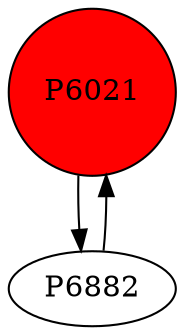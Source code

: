 digraph {
	P6021 -> P6882
	P6882 -> P6021
	P6021 [shape=circle]
	P6021 [style=filled]
	P6021 [fillcolor=red]
}